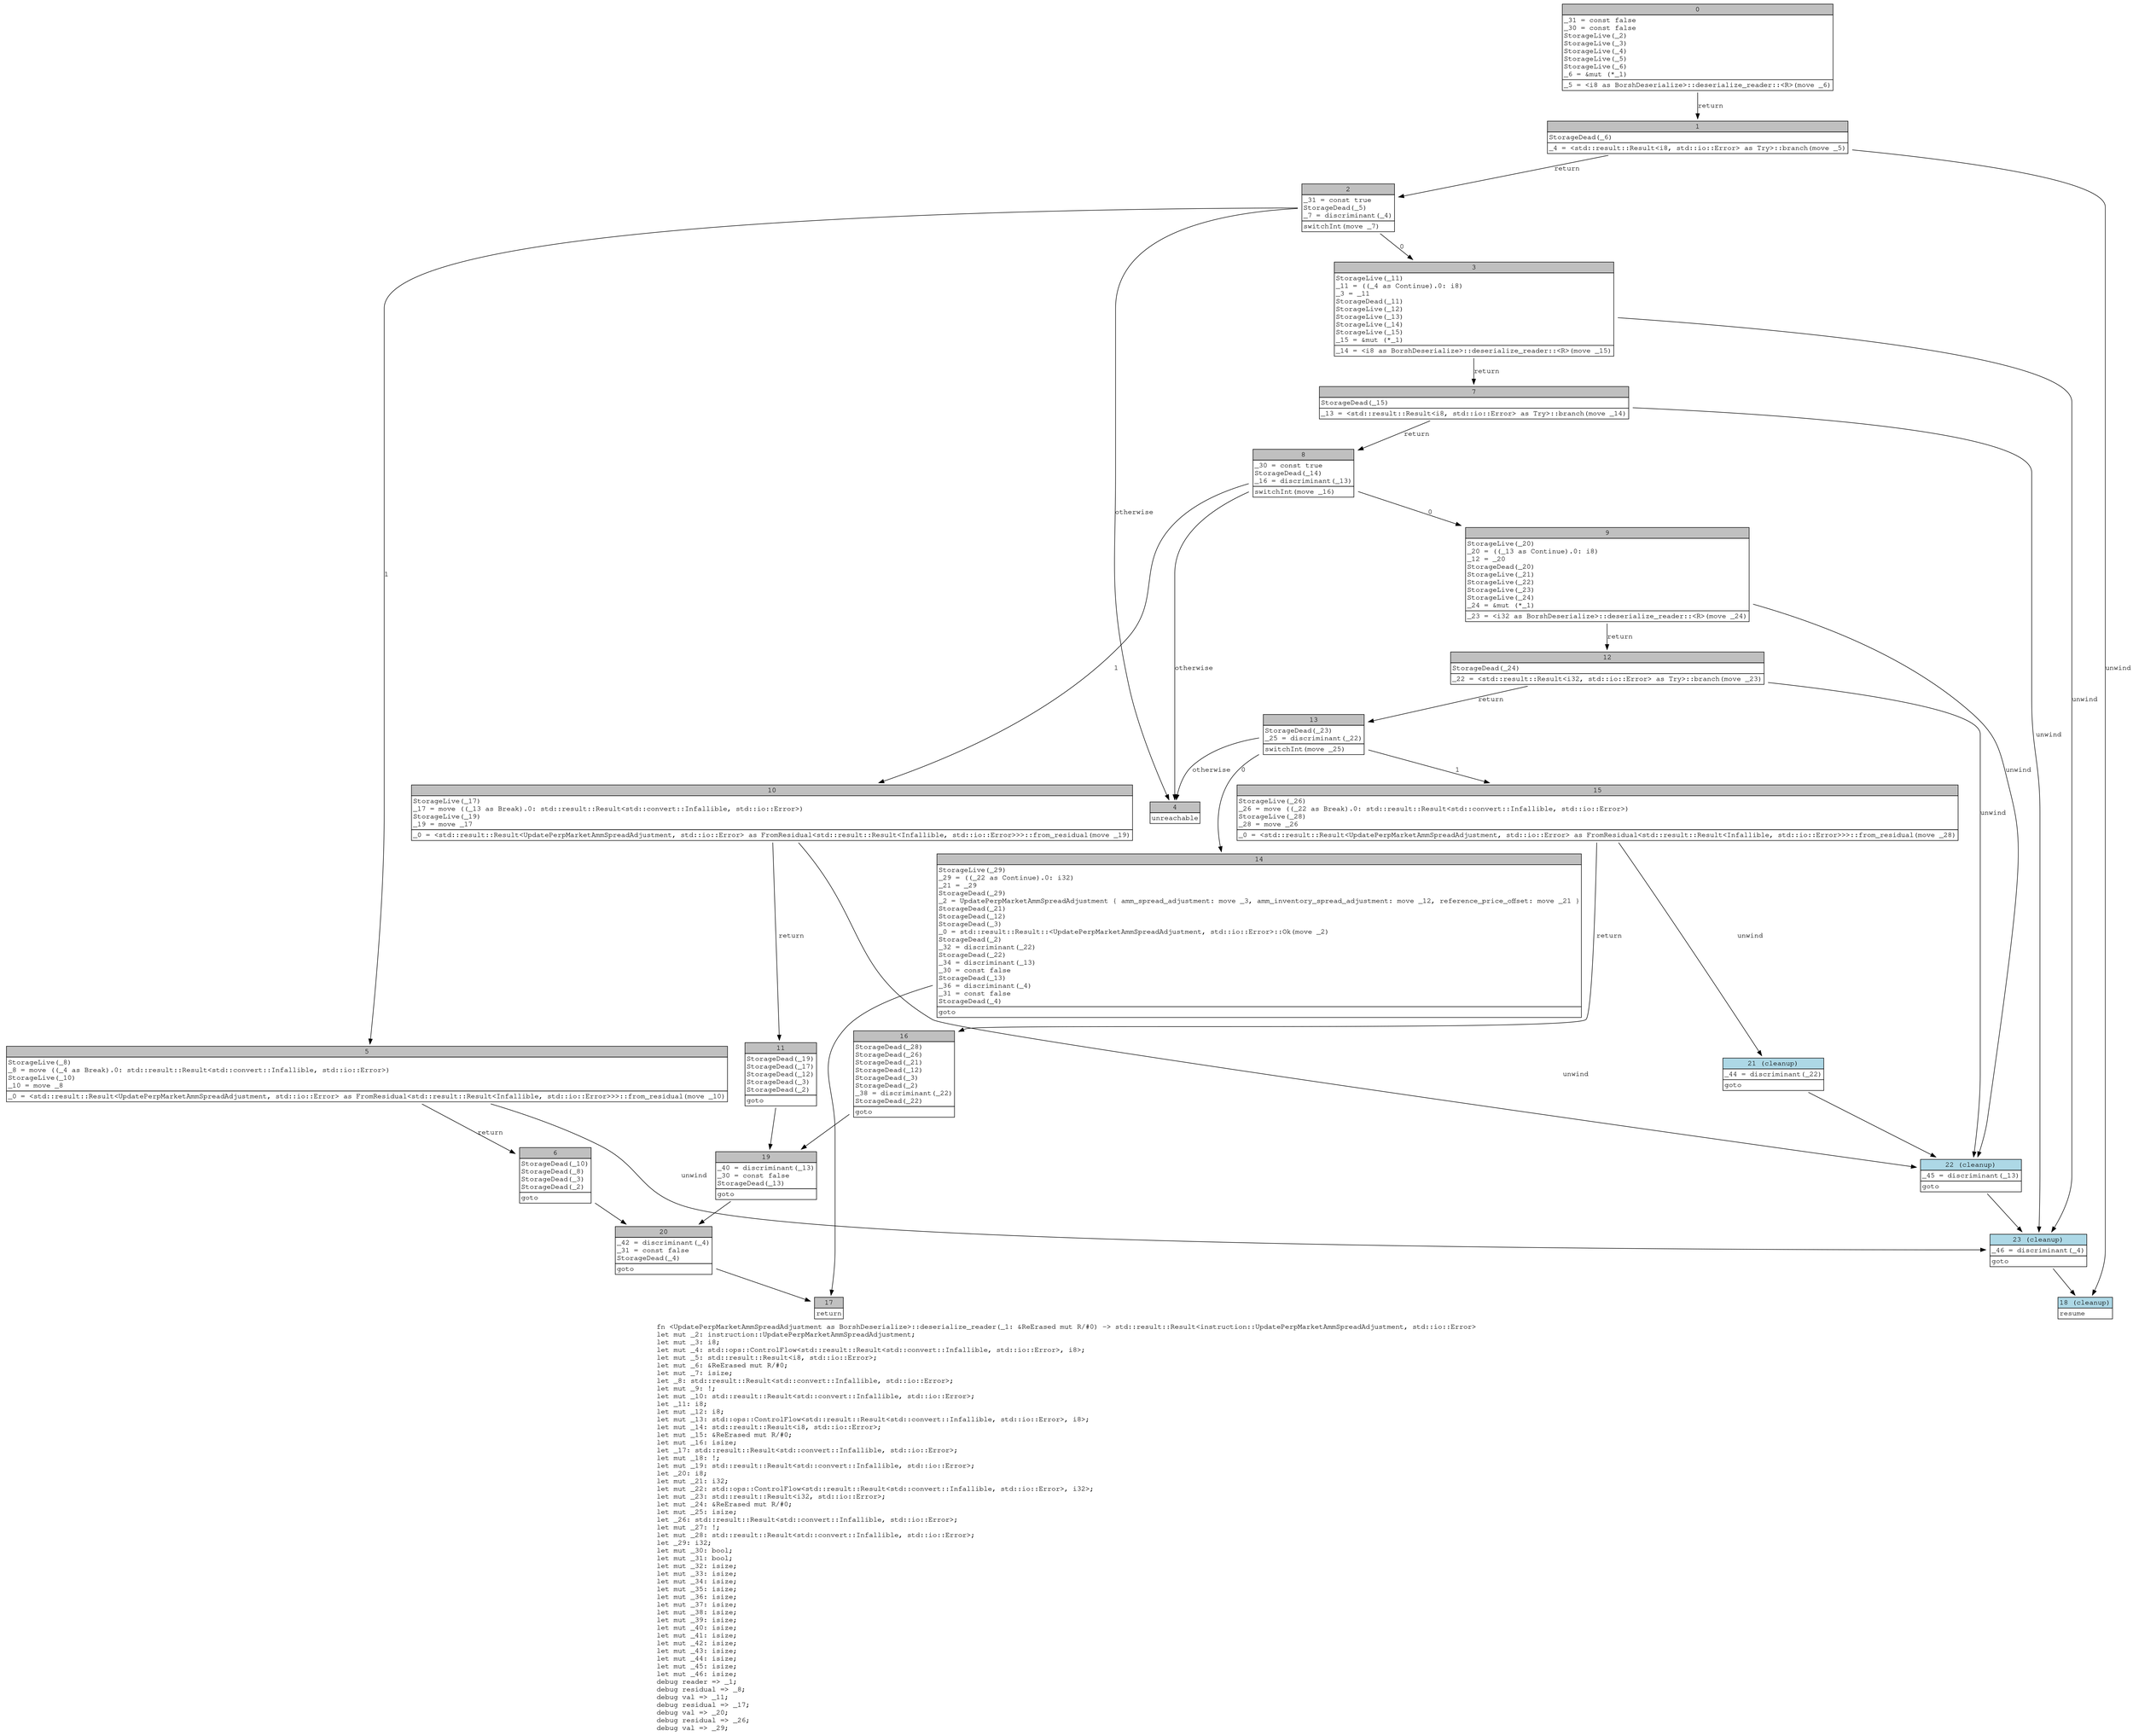 digraph Mir_0_21763 {
    graph [fontname="Courier, monospace"];
    node [fontname="Courier, monospace"];
    edge [fontname="Courier, monospace"];
    label=<fn &lt;UpdatePerpMarketAmmSpreadAdjustment as BorshDeserialize&gt;::deserialize_reader(_1: &amp;ReErased mut R/#0) -&gt; std::result::Result&lt;instruction::UpdatePerpMarketAmmSpreadAdjustment, std::io::Error&gt;<br align="left"/>let mut _2: instruction::UpdatePerpMarketAmmSpreadAdjustment;<br align="left"/>let mut _3: i8;<br align="left"/>let mut _4: std::ops::ControlFlow&lt;std::result::Result&lt;std::convert::Infallible, std::io::Error&gt;, i8&gt;;<br align="left"/>let mut _5: std::result::Result&lt;i8, std::io::Error&gt;;<br align="left"/>let mut _6: &amp;ReErased mut R/#0;<br align="left"/>let mut _7: isize;<br align="left"/>let _8: std::result::Result&lt;std::convert::Infallible, std::io::Error&gt;;<br align="left"/>let mut _9: !;<br align="left"/>let mut _10: std::result::Result&lt;std::convert::Infallible, std::io::Error&gt;;<br align="left"/>let _11: i8;<br align="left"/>let mut _12: i8;<br align="left"/>let mut _13: std::ops::ControlFlow&lt;std::result::Result&lt;std::convert::Infallible, std::io::Error&gt;, i8&gt;;<br align="left"/>let mut _14: std::result::Result&lt;i8, std::io::Error&gt;;<br align="left"/>let mut _15: &amp;ReErased mut R/#0;<br align="left"/>let mut _16: isize;<br align="left"/>let _17: std::result::Result&lt;std::convert::Infallible, std::io::Error&gt;;<br align="left"/>let mut _18: !;<br align="left"/>let mut _19: std::result::Result&lt;std::convert::Infallible, std::io::Error&gt;;<br align="left"/>let _20: i8;<br align="left"/>let mut _21: i32;<br align="left"/>let mut _22: std::ops::ControlFlow&lt;std::result::Result&lt;std::convert::Infallible, std::io::Error&gt;, i32&gt;;<br align="left"/>let mut _23: std::result::Result&lt;i32, std::io::Error&gt;;<br align="left"/>let mut _24: &amp;ReErased mut R/#0;<br align="left"/>let mut _25: isize;<br align="left"/>let _26: std::result::Result&lt;std::convert::Infallible, std::io::Error&gt;;<br align="left"/>let mut _27: !;<br align="left"/>let mut _28: std::result::Result&lt;std::convert::Infallible, std::io::Error&gt;;<br align="left"/>let _29: i32;<br align="left"/>let mut _30: bool;<br align="left"/>let mut _31: bool;<br align="left"/>let mut _32: isize;<br align="left"/>let mut _33: isize;<br align="left"/>let mut _34: isize;<br align="left"/>let mut _35: isize;<br align="left"/>let mut _36: isize;<br align="left"/>let mut _37: isize;<br align="left"/>let mut _38: isize;<br align="left"/>let mut _39: isize;<br align="left"/>let mut _40: isize;<br align="left"/>let mut _41: isize;<br align="left"/>let mut _42: isize;<br align="left"/>let mut _43: isize;<br align="left"/>let mut _44: isize;<br align="left"/>let mut _45: isize;<br align="left"/>let mut _46: isize;<br align="left"/>debug reader =&gt; _1;<br align="left"/>debug residual =&gt; _8;<br align="left"/>debug val =&gt; _11;<br align="left"/>debug residual =&gt; _17;<br align="left"/>debug val =&gt; _20;<br align="left"/>debug residual =&gt; _26;<br align="left"/>debug val =&gt; _29;<br align="left"/>>;
    bb0__0_21763 [shape="none", label=<<table border="0" cellborder="1" cellspacing="0"><tr><td bgcolor="gray" align="center" colspan="1">0</td></tr><tr><td align="left" balign="left">_31 = const false<br/>_30 = const false<br/>StorageLive(_2)<br/>StorageLive(_3)<br/>StorageLive(_4)<br/>StorageLive(_5)<br/>StorageLive(_6)<br/>_6 = &amp;mut (*_1)<br/></td></tr><tr><td align="left">_5 = &lt;i8 as BorshDeserialize&gt;::deserialize_reader::&lt;R&gt;(move _6)</td></tr></table>>];
    bb1__0_21763 [shape="none", label=<<table border="0" cellborder="1" cellspacing="0"><tr><td bgcolor="gray" align="center" colspan="1">1</td></tr><tr><td align="left" balign="left">StorageDead(_6)<br/></td></tr><tr><td align="left">_4 = &lt;std::result::Result&lt;i8, std::io::Error&gt; as Try&gt;::branch(move _5)</td></tr></table>>];
    bb2__0_21763 [shape="none", label=<<table border="0" cellborder="1" cellspacing="0"><tr><td bgcolor="gray" align="center" colspan="1">2</td></tr><tr><td align="left" balign="left">_31 = const true<br/>StorageDead(_5)<br/>_7 = discriminant(_4)<br/></td></tr><tr><td align="left">switchInt(move _7)</td></tr></table>>];
    bb3__0_21763 [shape="none", label=<<table border="0" cellborder="1" cellspacing="0"><tr><td bgcolor="gray" align="center" colspan="1">3</td></tr><tr><td align="left" balign="left">StorageLive(_11)<br/>_11 = ((_4 as Continue).0: i8)<br/>_3 = _11<br/>StorageDead(_11)<br/>StorageLive(_12)<br/>StorageLive(_13)<br/>StorageLive(_14)<br/>StorageLive(_15)<br/>_15 = &amp;mut (*_1)<br/></td></tr><tr><td align="left">_14 = &lt;i8 as BorshDeserialize&gt;::deserialize_reader::&lt;R&gt;(move _15)</td></tr></table>>];
    bb4__0_21763 [shape="none", label=<<table border="0" cellborder="1" cellspacing="0"><tr><td bgcolor="gray" align="center" colspan="1">4</td></tr><tr><td align="left">unreachable</td></tr></table>>];
    bb5__0_21763 [shape="none", label=<<table border="0" cellborder="1" cellspacing="0"><tr><td bgcolor="gray" align="center" colspan="1">5</td></tr><tr><td align="left" balign="left">StorageLive(_8)<br/>_8 = move ((_4 as Break).0: std::result::Result&lt;std::convert::Infallible, std::io::Error&gt;)<br/>StorageLive(_10)<br/>_10 = move _8<br/></td></tr><tr><td align="left">_0 = &lt;std::result::Result&lt;UpdatePerpMarketAmmSpreadAdjustment, std::io::Error&gt; as FromResidual&lt;std::result::Result&lt;Infallible, std::io::Error&gt;&gt;&gt;::from_residual(move _10)</td></tr></table>>];
    bb6__0_21763 [shape="none", label=<<table border="0" cellborder="1" cellspacing="0"><tr><td bgcolor="gray" align="center" colspan="1">6</td></tr><tr><td align="left" balign="left">StorageDead(_10)<br/>StorageDead(_8)<br/>StorageDead(_3)<br/>StorageDead(_2)<br/></td></tr><tr><td align="left">goto</td></tr></table>>];
    bb7__0_21763 [shape="none", label=<<table border="0" cellborder="1" cellspacing="0"><tr><td bgcolor="gray" align="center" colspan="1">7</td></tr><tr><td align="left" balign="left">StorageDead(_15)<br/></td></tr><tr><td align="left">_13 = &lt;std::result::Result&lt;i8, std::io::Error&gt; as Try&gt;::branch(move _14)</td></tr></table>>];
    bb8__0_21763 [shape="none", label=<<table border="0" cellborder="1" cellspacing="0"><tr><td bgcolor="gray" align="center" colspan="1">8</td></tr><tr><td align="left" balign="left">_30 = const true<br/>StorageDead(_14)<br/>_16 = discriminant(_13)<br/></td></tr><tr><td align="left">switchInt(move _16)</td></tr></table>>];
    bb9__0_21763 [shape="none", label=<<table border="0" cellborder="1" cellspacing="0"><tr><td bgcolor="gray" align="center" colspan="1">9</td></tr><tr><td align="left" balign="left">StorageLive(_20)<br/>_20 = ((_13 as Continue).0: i8)<br/>_12 = _20<br/>StorageDead(_20)<br/>StorageLive(_21)<br/>StorageLive(_22)<br/>StorageLive(_23)<br/>StorageLive(_24)<br/>_24 = &amp;mut (*_1)<br/></td></tr><tr><td align="left">_23 = &lt;i32 as BorshDeserialize&gt;::deserialize_reader::&lt;R&gt;(move _24)</td></tr></table>>];
    bb10__0_21763 [shape="none", label=<<table border="0" cellborder="1" cellspacing="0"><tr><td bgcolor="gray" align="center" colspan="1">10</td></tr><tr><td align="left" balign="left">StorageLive(_17)<br/>_17 = move ((_13 as Break).0: std::result::Result&lt;std::convert::Infallible, std::io::Error&gt;)<br/>StorageLive(_19)<br/>_19 = move _17<br/></td></tr><tr><td align="left">_0 = &lt;std::result::Result&lt;UpdatePerpMarketAmmSpreadAdjustment, std::io::Error&gt; as FromResidual&lt;std::result::Result&lt;Infallible, std::io::Error&gt;&gt;&gt;::from_residual(move _19)</td></tr></table>>];
    bb11__0_21763 [shape="none", label=<<table border="0" cellborder="1" cellspacing="0"><tr><td bgcolor="gray" align="center" colspan="1">11</td></tr><tr><td align="left" balign="left">StorageDead(_19)<br/>StorageDead(_17)<br/>StorageDead(_12)<br/>StorageDead(_3)<br/>StorageDead(_2)<br/></td></tr><tr><td align="left">goto</td></tr></table>>];
    bb12__0_21763 [shape="none", label=<<table border="0" cellborder="1" cellspacing="0"><tr><td bgcolor="gray" align="center" colspan="1">12</td></tr><tr><td align="left" balign="left">StorageDead(_24)<br/></td></tr><tr><td align="left">_22 = &lt;std::result::Result&lt;i32, std::io::Error&gt; as Try&gt;::branch(move _23)</td></tr></table>>];
    bb13__0_21763 [shape="none", label=<<table border="0" cellborder="1" cellspacing="0"><tr><td bgcolor="gray" align="center" colspan="1">13</td></tr><tr><td align="left" balign="left">StorageDead(_23)<br/>_25 = discriminant(_22)<br/></td></tr><tr><td align="left">switchInt(move _25)</td></tr></table>>];
    bb14__0_21763 [shape="none", label=<<table border="0" cellborder="1" cellspacing="0"><tr><td bgcolor="gray" align="center" colspan="1">14</td></tr><tr><td align="left" balign="left">StorageLive(_29)<br/>_29 = ((_22 as Continue).0: i32)<br/>_21 = _29<br/>StorageDead(_29)<br/>_2 = UpdatePerpMarketAmmSpreadAdjustment { amm_spread_adjustment: move _3, amm_inventory_spread_adjustment: move _12, reference_price_offset: move _21 }<br/>StorageDead(_21)<br/>StorageDead(_12)<br/>StorageDead(_3)<br/>_0 = std::result::Result::&lt;UpdatePerpMarketAmmSpreadAdjustment, std::io::Error&gt;::Ok(move _2)<br/>StorageDead(_2)<br/>_32 = discriminant(_22)<br/>StorageDead(_22)<br/>_34 = discriminant(_13)<br/>_30 = const false<br/>StorageDead(_13)<br/>_36 = discriminant(_4)<br/>_31 = const false<br/>StorageDead(_4)<br/></td></tr><tr><td align="left">goto</td></tr></table>>];
    bb15__0_21763 [shape="none", label=<<table border="0" cellborder="1" cellspacing="0"><tr><td bgcolor="gray" align="center" colspan="1">15</td></tr><tr><td align="left" balign="left">StorageLive(_26)<br/>_26 = move ((_22 as Break).0: std::result::Result&lt;std::convert::Infallible, std::io::Error&gt;)<br/>StorageLive(_28)<br/>_28 = move _26<br/></td></tr><tr><td align="left">_0 = &lt;std::result::Result&lt;UpdatePerpMarketAmmSpreadAdjustment, std::io::Error&gt; as FromResidual&lt;std::result::Result&lt;Infallible, std::io::Error&gt;&gt;&gt;::from_residual(move _28)</td></tr></table>>];
    bb16__0_21763 [shape="none", label=<<table border="0" cellborder="1" cellspacing="0"><tr><td bgcolor="gray" align="center" colspan="1">16</td></tr><tr><td align="left" balign="left">StorageDead(_28)<br/>StorageDead(_26)<br/>StorageDead(_21)<br/>StorageDead(_12)<br/>StorageDead(_3)<br/>StorageDead(_2)<br/>_38 = discriminant(_22)<br/>StorageDead(_22)<br/></td></tr><tr><td align="left">goto</td></tr></table>>];
    bb17__0_21763 [shape="none", label=<<table border="0" cellborder="1" cellspacing="0"><tr><td bgcolor="gray" align="center" colspan="1">17</td></tr><tr><td align="left">return</td></tr></table>>];
    bb18__0_21763 [shape="none", label=<<table border="0" cellborder="1" cellspacing="0"><tr><td bgcolor="lightblue" align="center" colspan="1">18 (cleanup)</td></tr><tr><td align="left">resume</td></tr></table>>];
    bb19__0_21763 [shape="none", label=<<table border="0" cellborder="1" cellspacing="0"><tr><td bgcolor="gray" align="center" colspan="1">19</td></tr><tr><td align="left" balign="left">_40 = discriminant(_13)<br/>_30 = const false<br/>StorageDead(_13)<br/></td></tr><tr><td align="left">goto</td></tr></table>>];
    bb20__0_21763 [shape="none", label=<<table border="0" cellborder="1" cellspacing="0"><tr><td bgcolor="gray" align="center" colspan="1">20</td></tr><tr><td align="left" balign="left">_42 = discriminant(_4)<br/>_31 = const false<br/>StorageDead(_4)<br/></td></tr><tr><td align="left">goto</td></tr></table>>];
    bb21__0_21763 [shape="none", label=<<table border="0" cellborder="1" cellspacing="0"><tr><td bgcolor="lightblue" align="center" colspan="1">21 (cleanup)</td></tr><tr><td align="left" balign="left">_44 = discriminant(_22)<br/></td></tr><tr><td align="left">goto</td></tr></table>>];
    bb22__0_21763 [shape="none", label=<<table border="0" cellborder="1" cellspacing="0"><tr><td bgcolor="lightblue" align="center" colspan="1">22 (cleanup)</td></tr><tr><td align="left" balign="left">_45 = discriminant(_13)<br/></td></tr><tr><td align="left">goto</td></tr></table>>];
    bb23__0_21763 [shape="none", label=<<table border="0" cellborder="1" cellspacing="0"><tr><td bgcolor="lightblue" align="center" colspan="1">23 (cleanup)</td></tr><tr><td align="left" balign="left">_46 = discriminant(_4)<br/></td></tr><tr><td align="left">goto</td></tr></table>>];
    bb0__0_21763 -> bb1__0_21763 [label="return"];
    bb1__0_21763 -> bb2__0_21763 [label="return"];
    bb1__0_21763 -> bb18__0_21763 [label="unwind"];
    bb2__0_21763 -> bb3__0_21763 [label="0"];
    bb2__0_21763 -> bb5__0_21763 [label="1"];
    bb2__0_21763 -> bb4__0_21763 [label="otherwise"];
    bb3__0_21763 -> bb7__0_21763 [label="return"];
    bb3__0_21763 -> bb23__0_21763 [label="unwind"];
    bb5__0_21763 -> bb6__0_21763 [label="return"];
    bb5__0_21763 -> bb23__0_21763 [label="unwind"];
    bb6__0_21763 -> bb20__0_21763 [label=""];
    bb7__0_21763 -> bb8__0_21763 [label="return"];
    bb7__0_21763 -> bb23__0_21763 [label="unwind"];
    bb8__0_21763 -> bb9__0_21763 [label="0"];
    bb8__0_21763 -> bb10__0_21763 [label="1"];
    bb8__0_21763 -> bb4__0_21763 [label="otherwise"];
    bb9__0_21763 -> bb12__0_21763 [label="return"];
    bb9__0_21763 -> bb22__0_21763 [label="unwind"];
    bb10__0_21763 -> bb11__0_21763 [label="return"];
    bb10__0_21763 -> bb22__0_21763 [label="unwind"];
    bb11__0_21763 -> bb19__0_21763 [label=""];
    bb12__0_21763 -> bb13__0_21763 [label="return"];
    bb12__0_21763 -> bb22__0_21763 [label="unwind"];
    bb13__0_21763 -> bb14__0_21763 [label="0"];
    bb13__0_21763 -> bb15__0_21763 [label="1"];
    bb13__0_21763 -> bb4__0_21763 [label="otherwise"];
    bb14__0_21763 -> bb17__0_21763 [label=""];
    bb15__0_21763 -> bb16__0_21763 [label="return"];
    bb15__0_21763 -> bb21__0_21763 [label="unwind"];
    bb16__0_21763 -> bb19__0_21763 [label=""];
    bb19__0_21763 -> bb20__0_21763 [label=""];
    bb20__0_21763 -> bb17__0_21763 [label=""];
    bb21__0_21763 -> bb22__0_21763 [label=""];
    bb22__0_21763 -> bb23__0_21763 [label=""];
    bb23__0_21763 -> bb18__0_21763 [label=""];
}
